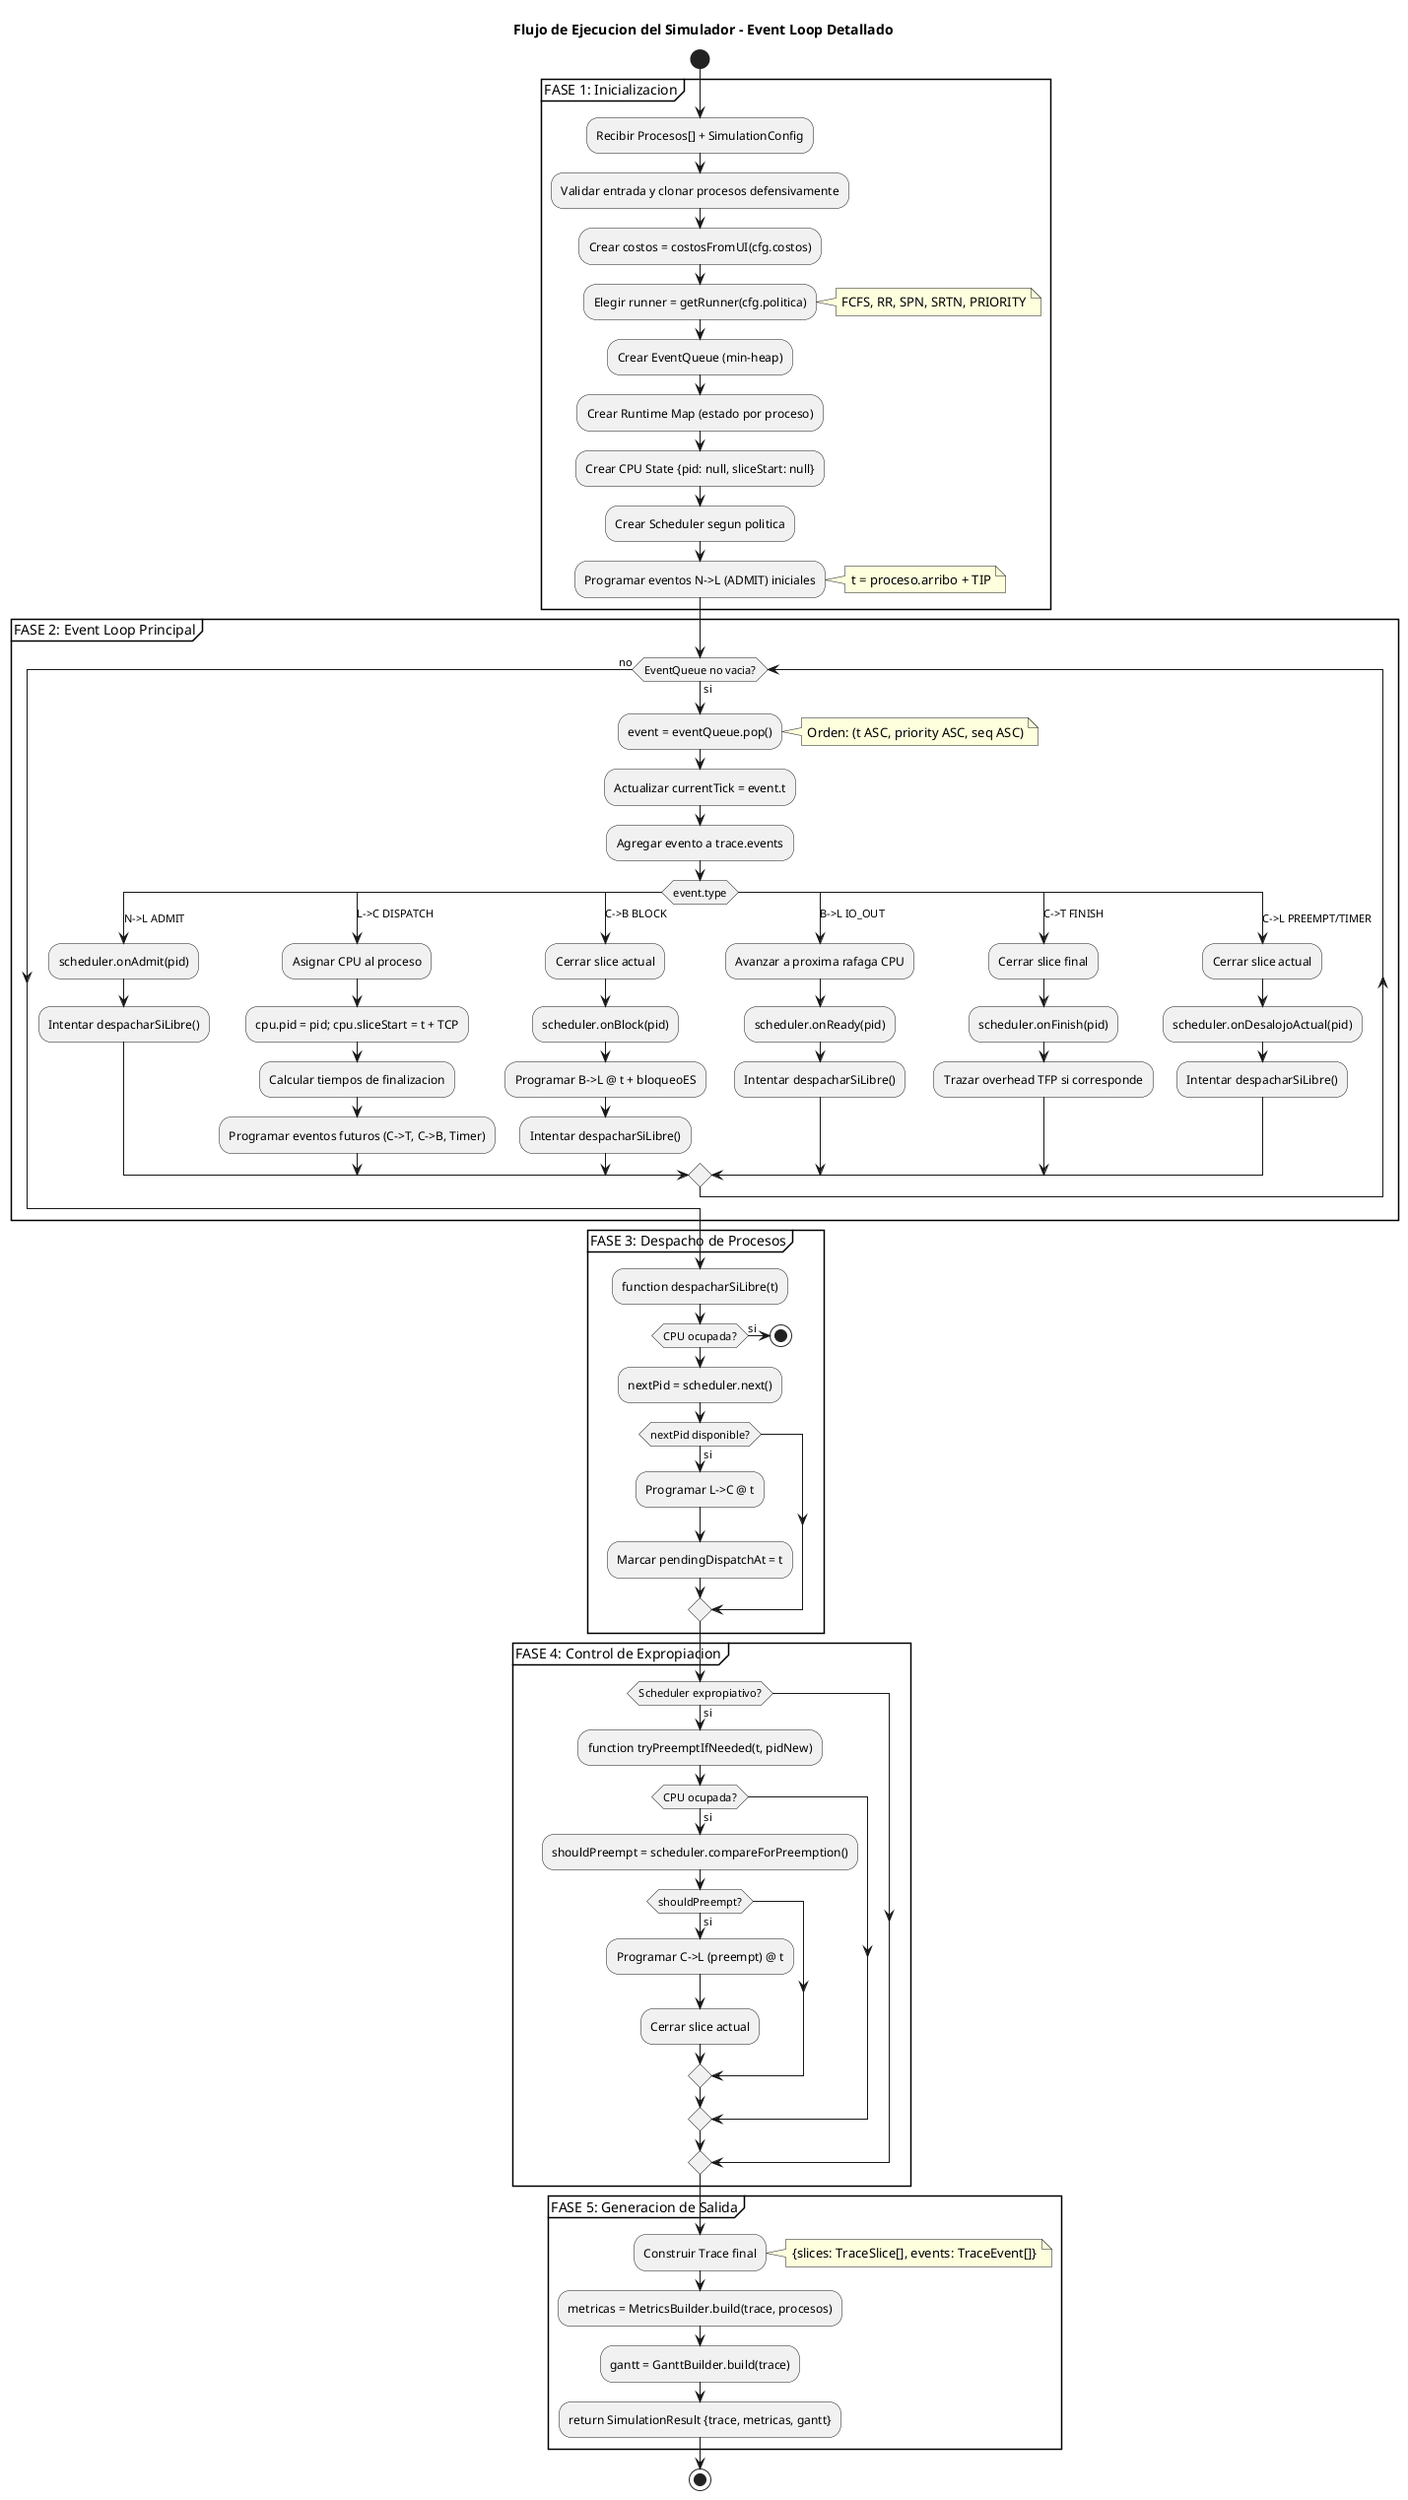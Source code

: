 @startuml flujo-ejecucion-simulador
title Flujo de Ejecucion del Simulador - Event Loop Detallado

start

partition "FASE 1: Inicializacion" {
  :Recibir Procesos[] + SimulationConfig;
  :Validar entrada y clonar procesos defensivamente;
  :Crear costos = costosFromUI(cfg.costos);
  :Elegir runner = getRunner(cfg.politica);
  note right: FCFS, RR, SPN, SRTN, PRIORITY
  
  :Crear EventQueue (min-heap);
  :Crear Runtime Map (estado por proceso);
  :Crear CPU State {pid: null, sliceStart: null};
  :Crear Scheduler segun politica;
  
  :Programar eventos N->L (ADMIT) iniciales;
  note right: t = proceso.arribo + TIP
}

partition "FASE 2: Event Loop Principal" {
  while (EventQueue no vacia?) is (si)
    :event = eventQueue.pop();
    note right: Orden: (t ASC, priority ASC, seq ASC)
    
    :Actualizar currentTick = event.t;
    :Agregar evento a trace.events;
    
    switch (event.type)
    case (N->L ADMIT)
      :scheduler.onAdmit(pid);
      :Intentar despacharSiLibre();
      
    case (L->C DISPATCH)
      :Asignar CPU al proceso;
      :cpu.pid = pid; cpu.sliceStart = t + TCP;
      :Calcular tiempos de finalizacion;
      :Programar eventos futuros (C->T, C->B, Timer);
      
    case (C->B BLOCK)
      :Cerrar slice actual;
      :scheduler.onBlock(pid);
      :Programar B->L @ t + bloqueoES;
      :Intentar despacharSiLibre();
      
    case (B->L IO_OUT)
      :Avanzar a proxima rafaga CPU;
      :scheduler.onReady(pid);
      :Intentar despacharSiLibre();
      
    case (C->T FINISH)
      :Cerrar slice final;
      :scheduler.onFinish(pid);
      :Trazar overhead TFP si corresponde;
      
    case (C->L PREEMPT/TIMER)
      :Cerrar slice actual;
      :scheduler.onDesalojoActual(pid);
      :Intentar despacharSiLibre();
      
    endswitch
  endwhile (no)
}

partition "FASE 3: Despacho de Procesos" {
  :function despacharSiLibre(t);
  if (CPU ocupada?) then (si)
    stop
  endif
  
  :nextPid = scheduler.next();
  if (nextPid disponible?) then (si)
    :Programar L->C @ t;
    :Marcar pendingDispatchAt = t;
  endif
}

partition "FASE 4: Control de Expropiacion" {
  if (Scheduler expropiativo?) then (si)
    :function tryPreemptIfNeeded(t, pidNew);
    if (CPU ocupada?) then (si)
      :shouldPreempt = scheduler.compareForPreemption();
      if (shouldPreempt?) then (si)
        :Programar C->L (preempt) @ t;
        :Cerrar slice actual;
      endif
    endif
  endif
}

partition "FASE 5: Generacion de Salida" {
  :Construir Trace final;
  note right: {slices: TraceSlice[], events: TraceEvent[]}
  
  :metricas = MetricsBuilder.build(trace, procesos);
  :gantt = GanttBuilder.build(trace);
  
  :return SimulationResult {trace, metricas, gantt};
}

stop

@enduml